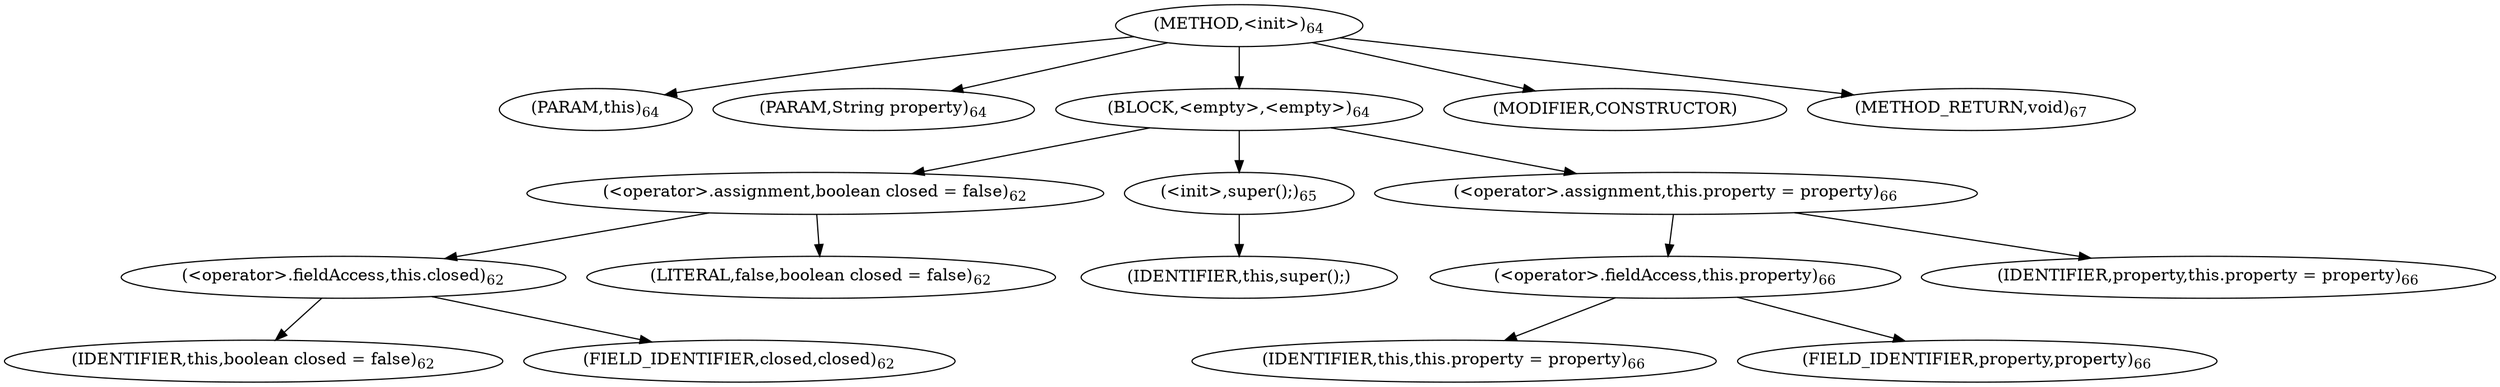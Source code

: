 digraph "&lt;init&gt;" {  
"182" [label = <(METHOD,&lt;init&gt;)<SUB>64</SUB>> ]
"4" [label = <(PARAM,this)<SUB>64</SUB>> ]
"183" [label = <(PARAM,String property)<SUB>64</SUB>> ]
"184" [label = <(BLOCK,&lt;empty&gt;,&lt;empty&gt;)<SUB>64</SUB>> ]
"185" [label = <(&lt;operator&gt;.assignment,boolean closed = false)<SUB>62</SUB>> ]
"186" [label = <(&lt;operator&gt;.fieldAccess,this.closed)<SUB>62</SUB>> ]
"187" [label = <(IDENTIFIER,this,boolean closed = false)<SUB>62</SUB>> ]
"188" [label = <(FIELD_IDENTIFIER,closed,closed)<SUB>62</SUB>> ]
"189" [label = <(LITERAL,false,boolean closed = false)<SUB>62</SUB>> ]
"190" [label = <(&lt;init&gt;,super();)<SUB>65</SUB>> ]
"3" [label = <(IDENTIFIER,this,super();)> ]
"191" [label = <(&lt;operator&gt;.assignment,this.property = property)<SUB>66</SUB>> ]
"192" [label = <(&lt;operator&gt;.fieldAccess,this.property)<SUB>66</SUB>> ]
"5" [label = <(IDENTIFIER,this,this.property = property)<SUB>66</SUB>> ]
"193" [label = <(FIELD_IDENTIFIER,property,property)<SUB>66</SUB>> ]
"194" [label = <(IDENTIFIER,property,this.property = property)<SUB>66</SUB>> ]
"195" [label = <(MODIFIER,CONSTRUCTOR)> ]
"196" [label = <(METHOD_RETURN,void)<SUB>67</SUB>> ]
  "182" -> "4" 
  "182" -> "183" 
  "182" -> "184" 
  "182" -> "195" 
  "182" -> "196" 
  "184" -> "185" 
  "184" -> "190" 
  "184" -> "191" 
  "185" -> "186" 
  "185" -> "189" 
  "186" -> "187" 
  "186" -> "188" 
  "190" -> "3" 
  "191" -> "192" 
  "191" -> "194" 
  "192" -> "5" 
  "192" -> "193" 
}
